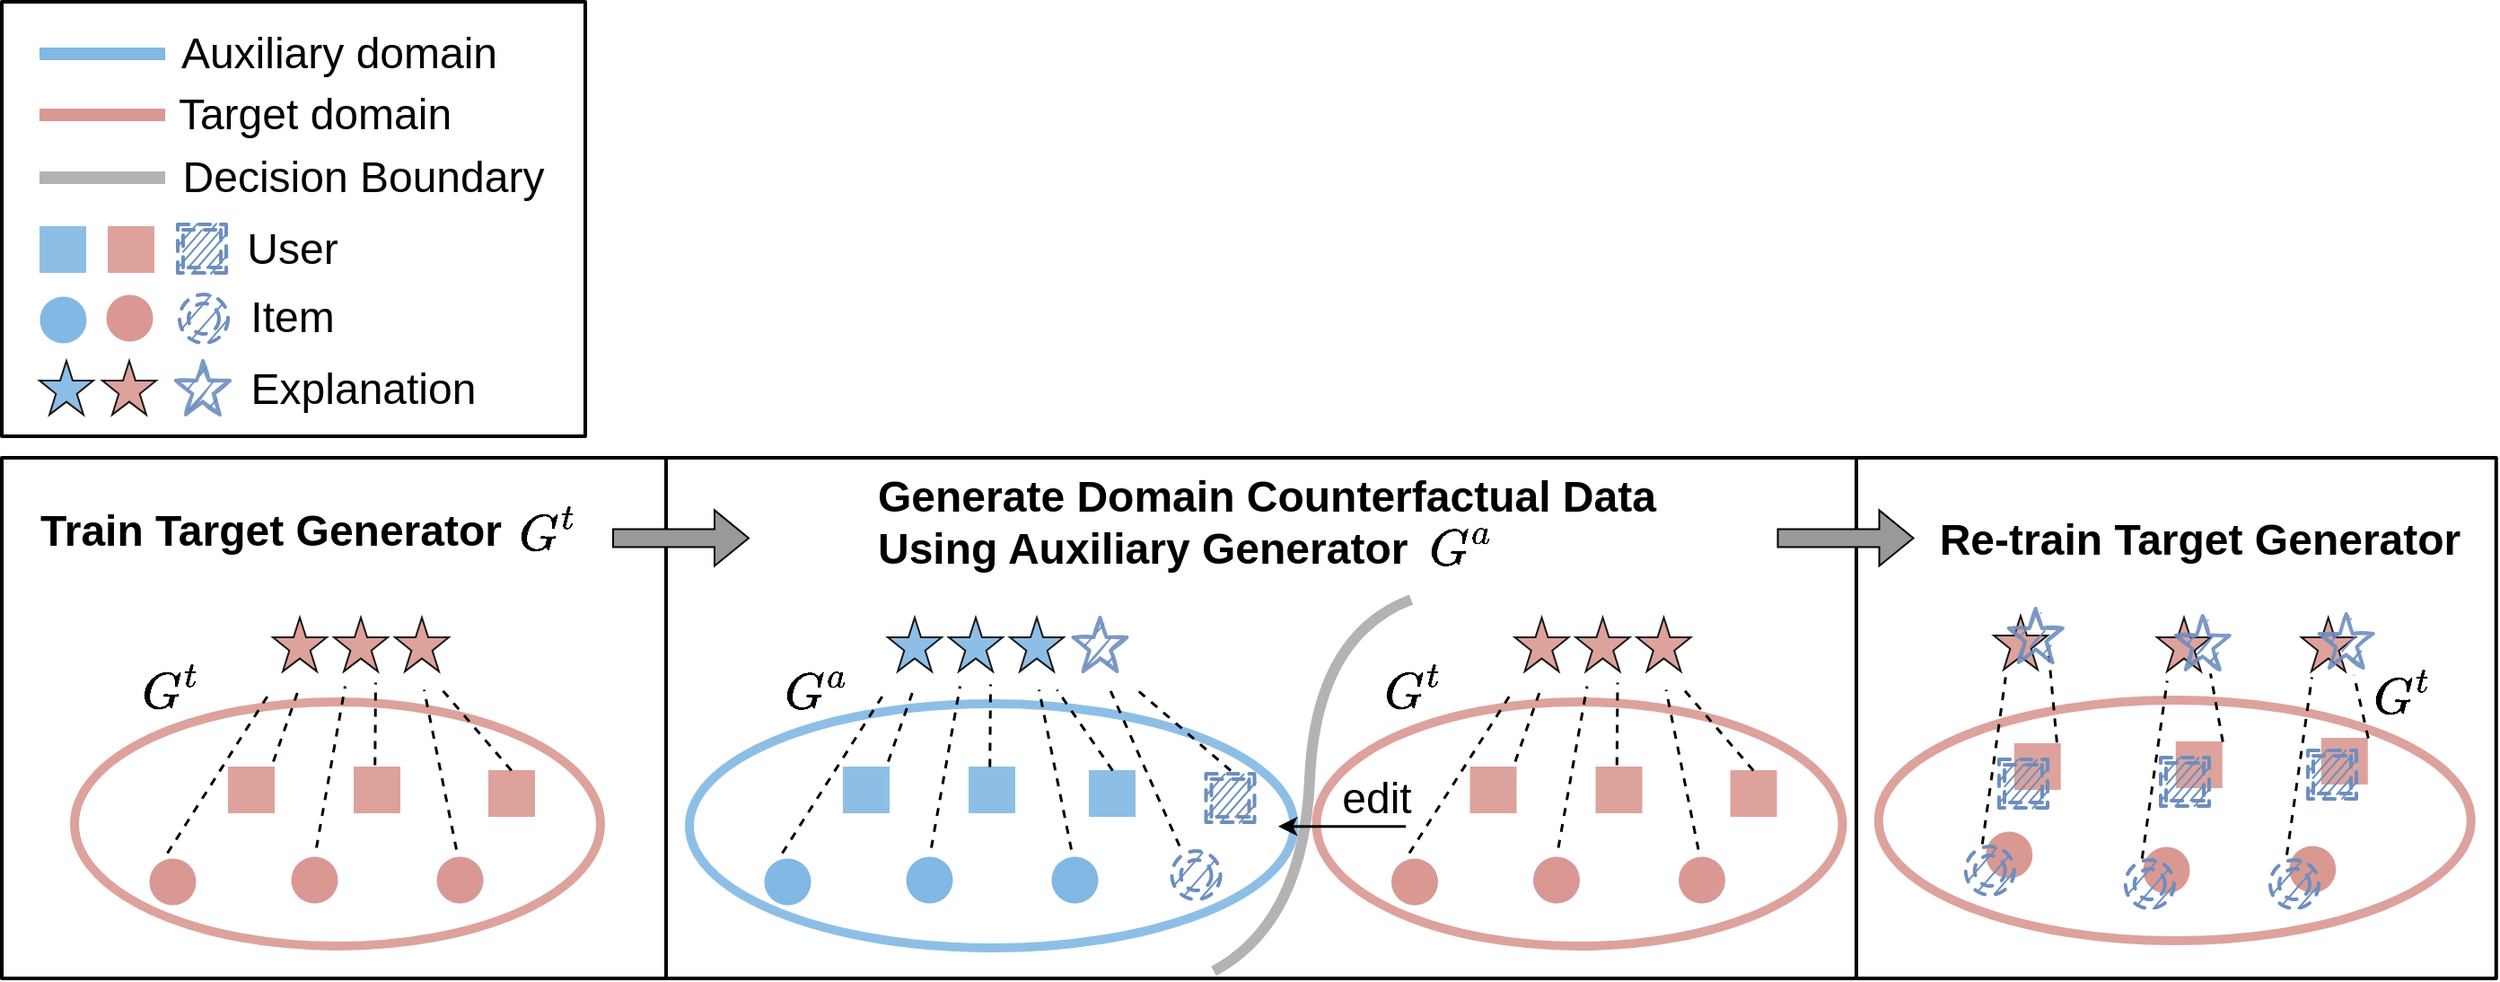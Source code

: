<mxfile version="18.0.1" type="device"><diagram id="zN3hecdDg-XxWhjCdwQD" name="Page-1"><mxGraphModel dx="62" dy="2172" grid="1" gridSize="10" guides="1" tooltips="1" connect="1" arrows="1" fold="1" page="1" pageScale="1" pageWidth="850" pageHeight="1100" math="1" shadow="0"><root><mxCell id="0"/><mxCell id="1" parent="0"/><mxCell id="OrOSbikLY7uNwc4PODnk-3" value="" style="rounded=0;whiteSpace=wrap;html=1;sketch=1;jiggle=0;fillStyle=auto;fontSize=24;strokeWidth=2;" parent="1" vertex="1"><mxGeometry x="3010" y="-560" width="359.38" height="290" as="geometry"/></mxCell><mxCell id="OrOSbikLY7uNwc4PODnk-2" value="" style="rounded=0;whiteSpace=wrap;html=1;sketch=1;jiggle=0;fillStyle=auto;fontSize=24;strokeWidth=2;" parent="1" vertex="1"><mxGeometry x="2350" y="-560" width="663" height="290" as="geometry"/></mxCell><mxCell id="OrOSbikLY7uNwc4PODnk-1" value="" style="rounded=0;whiteSpace=wrap;html=1;sketch=1;jiggle=0;fillStyle=auto;fontSize=24;strokeWidth=2;" parent="1" vertex="1"><mxGeometry x="1980" y="-560" width="370" height="290" as="geometry"/></mxCell><mxCell id="4pj5foAYiRk8Z5bDPTT8-438" value="" style="rounded=0;whiteSpace=wrap;html=1;sketch=1;jiggle=0;fillStyle=auto;fontSize=24;strokeWidth=2;" parent="1" vertex="1"><mxGeometry x="1980" y="-814" width="325" height="242" as="geometry"/></mxCell><mxCell id="4pj5foAYiRk8Z5bDPTT8-308" value="" style="ellipse;whiteSpace=wrap;html=1;strokeWidth=5;fillColor=none;gradientColor=none;opacity=90;strokeColor=#DA9892;connectable=0;" parent="1" vertex="1"><mxGeometry x="3025.38" y="-425" width="330" height="134" as="geometry"/></mxCell><mxCell id="4pj5foAYiRk8Z5bDPTT8-101" value="" style="endArrow=none;html=1;rounded=0;strokeColor=#81B8E4;strokeWidth=7;" parent="1" edge="1"><mxGeometry width="50" height="50" relative="1" as="geometry"><mxPoint x="2001" y="-785" as="sourcePoint"/><mxPoint x="2071" y="-785" as="targetPoint"/></mxGeometry></mxCell><mxCell id="4pj5foAYiRk8Z5bDPTT8-102" value="" style="endArrow=none;html=1;rounded=0;strokeColor=#DA9892;strokeWidth=7;" parent="1" edge="1"><mxGeometry width="50" height="50" relative="1" as="geometry"><mxPoint x="2001" y="-751" as="sourcePoint"/><mxPoint x="2071" y="-751" as="targetPoint"/></mxGeometry></mxCell><mxCell id="4pj5foAYiRk8Z5bDPTT8-103" value="&lt;font style=&quot;font-size: 24px;&quot;&gt;Auxiliary domain&lt;/font&gt;" style="whiteSpace=wrap;html=1;fillColor=none;strokeColor=none;" parent="1" vertex="1"><mxGeometry x="2073" y="-805" width="189.5" height="40" as="geometry"/></mxCell><mxCell id="4pj5foAYiRk8Z5bDPTT8-104" value="&lt;font style=&quot;font-size: 24px;&quot;&gt;Target domain&lt;/font&gt;" style="whiteSpace=wrap;html=1;fillColor=none;strokeColor=none;" parent="1" vertex="1"><mxGeometry x="2061" y="-771" width="187" height="40" as="geometry"/></mxCell><mxCell id="4pj5foAYiRk8Z5bDPTT8-185" value="&lt;font style=&quot;font-size: 24px;&quot;&gt;&lt;b&gt;Train Target Generator&lt;/b&gt;&lt;/font&gt;" style="whiteSpace=wrap;html=1;fontSize=24;strokeColor=none;strokeWidth=2;fillColor=none;gradientColor=#ffffff;opacity=90;" parent="1" vertex="1"><mxGeometry x="1993" y="-549" width="274" height="60" as="geometry"/></mxCell><mxCell id="4pj5foAYiRk8Z5bDPTT8-284" value="" style="ellipse;whiteSpace=wrap;html=1;aspect=fixed;fillColor=#DA9892;strokeColor=#DA9892;strokeWidth=0;gradientColor=none;shadow=0;" parent="1" vertex="1"><mxGeometry x="3084.88" y="-352" width="26" height="26" as="geometry"/></mxCell><mxCell id="4pj5foAYiRk8Z5bDPTT8-285" value="" style="ellipse;whiteSpace=wrap;html=1;aspect=fixed;fillColor=#DA9892;strokeColor=#DA9892;strokeWidth=0;gradientColor=none;shadow=0;" parent="1" vertex="1"><mxGeometry x="3172.5" y="-343.5" width="26" height="26" as="geometry"/></mxCell><mxCell id="4pj5foAYiRk8Z5bDPTT8-286" value="" style="ellipse;whiteSpace=wrap;html=1;aspect=fixed;fillColor=#DA9892;strokeColor=#DA9892;strokeWidth=0;gradientColor=none;shadow=0;" parent="1" vertex="1"><mxGeometry x="3253.88" y="-344" width="26" height="26" as="geometry"/></mxCell><mxCell id="4pj5foAYiRk8Z5bDPTT8-287" value="" style="verticalLabelPosition=bottom;verticalAlign=top;html=1;shape=mxgraph.basic.star;strokeColor=default;strokeWidth=1;fillColor=#DA9892;gradientColor=none;opacity=90;aspect=fixed;connectable=0;" parent="1" vertex="1"><mxGeometry x="3089.5" y="-472" width="30" height="30" as="geometry"/></mxCell><mxCell id="4pj5foAYiRk8Z5bDPTT8-288" value="" style="whiteSpace=wrap;html=1;aspect=fixed;strokeColor=none;strokeWidth=7;fillColor=#DA9892;gradientColor=none;opacity=90;" parent="1" vertex="1"><mxGeometry x="3100.88" y="-401" width="26" height="26" as="geometry"/></mxCell><mxCell id="4pj5foAYiRk8Z5bDPTT8-289" value="" style="whiteSpace=wrap;html=1;aspect=fixed;strokeColor=none;strokeWidth=7;fillColor=#DA9892;gradientColor=none;opacity=90;" parent="1" vertex="1"><mxGeometry x="3190.88" y="-402" width="26" height="26" as="geometry"/></mxCell><mxCell id="4pj5foAYiRk8Z5bDPTT8-290" value="" style="verticalLabelPosition=bottom;verticalAlign=top;html=1;shape=mxgraph.basic.star;strokeColor=default;strokeWidth=1;fillColor=#DA9892;gradientColor=none;opacity=90;aspect=fixed;connectable=0;" parent="1" vertex="1"><mxGeometry x="3180.5" y="-471" width="30" height="30" as="geometry"/></mxCell><mxCell id="4pj5foAYiRk8Z5bDPTT8-291" value="" style="whiteSpace=wrap;html=1;aspect=fixed;strokeColor=none;strokeWidth=7;fillColor=#DA9892;gradientColor=none;opacity=90;" parent="1" vertex="1"><mxGeometry x="3271.88" y="-404" width="26" height="26" as="geometry"/></mxCell><mxCell id="4pj5foAYiRk8Z5bDPTT8-292" value="" style="verticalLabelPosition=bottom;verticalAlign=top;html=1;shape=mxgraph.basic.star;strokeColor=default;strokeWidth=1;fillColor=#DA9892;gradientColor=none;opacity=90;aspect=fixed;connectable=0;" parent="1" vertex="1"><mxGeometry x="3260.88" y="-471" width="30" height="30" as="geometry"/></mxCell><mxCell id="4pj5foAYiRk8Z5bDPTT8-299" value="" style="shape=ext;double=1;whiteSpace=wrap;html=1;aspect=fixed;dashed=1;sketch=1;jiggle=0;fillStyle=auto;fontSize=18;strokeColor=#6c8ebf;strokeWidth=2;fillColor=#6C8EBF;" parent="1" vertex="1"><mxGeometry x="3182.5" y="-393" width="27" height="27" as="geometry"/></mxCell><mxCell id="4pj5foAYiRk8Z5bDPTT8-300" value="" style="ellipse;shape=doubleEllipse;whiteSpace=wrap;html=1;aspect=fixed;dashed=1;sketch=1;jiggle=0;fillStyle=auto;fontSize=18;strokeColor=#6C8EBF;strokeWidth=2;fillColor=#6C8EBF;gradientColor=none;" parent="1" vertex="1"><mxGeometry x="3162.88" y="-336" width="27" height="27" as="geometry"/></mxCell><mxCell id="4pj5foAYiRk8Z5bDPTT8-302" value="" style="shape=ext;double=1;whiteSpace=wrap;html=1;aspect=fixed;dashed=1;sketch=1;jiggle=0;fillStyle=auto;fontSize=18;strokeColor=#6c8ebf;strokeWidth=2;fillColor=#6C8EBF;" parent="1" vertex="1"><mxGeometry x="3092.5" y="-392" width="27" height="27" as="geometry"/></mxCell><mxCell id="4pj5foAYiRk8Z5bDPTT8-303" value="" style="ellipse;shape=doubleEllipse;whiteSpace=wrap;html=1;aspect=fixed;dashed=1;sketch=1;jiggle=0;fillStyle=auto;fontSize=18;strokeColor=#6C8EBF;strokeWidth=2;fillColor=#6C8EBF;gradientColor=none;" parent="1" vertex="1"><mxGeometry x="3073.88" y="-343.5" width="27" height="27" as="geometry"/></mxCell><mxCell id="4pj5foAYiRk8Z5bDPTT8-305" value="" style="shape=ext;double=1;whiteSpace=wrap;html=1;aspect=fixed;dashed=1;sketch=1;jiggle=0;fillStyle=auto;fontSize=18;strokeColor=#6c8ebf;strokeWidth=2;fillColor=#6C8EBF;" parent="1" vertex="1"><mxGeometry x="3264.5" y="-397" width="27" height="27" as="geometry"/></mxCell><mxCell id="4pj5foAYiRk8Z5bDPTT8-306" value="" style="ellipse;shape=doubleEllipse;whiteSpace=wrap;html=1;aspect=fixed;dashed=1;sketch=1;jiggle=0;fillStyle=auto;fontSize=18;strokeColor=#6C8EBF;strokeWidth=2;fillColor=#6C8EBF;gradientColor=none;" parent="1" vertex="1"><mxGeometry x="3243.5" y="-336" width="27" height="27" as="geometry"/></mxCell><mxCell id="4pj5foAYiRk8Z5bDPTT8-330" value="" style="ellipse;whiteSpace=wrap;html=1;strokeWidth=5;fillColor=none;gradientColor=none;opacity=90;strokeColor=#DA9892;connectable=0;" parent="1" vertex="1"><mxGeometry x="2020.5" y="-424" width="293" height="136" as="geometry"/></mxCell><mxCell id="4pj5foAYiRk8Z5bDPTT8-331" value="" style="whiteSpace=wrap;html=1;aspect=fixed;strokeColor=none;strokeWidth=7;fillColor=#DA9892;gradientColor=none;opacity=90;" parent="1" vertex="1"><mxGeometry x="2106" y="-388" width="26" height="26" as="geometry"/></mxCell><mxCell id="4pj5foAYiRk8Z5bDPTT8-332" value="" style="endArrow=none;html=1;rounded=0;strokeWidth=1.5;strokeColor=#000000;dashed=1;" parent="1" edge="1"><mxGeometry width="50" height="50" relative="1" as="geometry"><mxPoint x="2072" y="-340" as="sourcePoint"/><mxPoint x="2130" y="-431" as="targetPoint"/></mxGeometry></mxCell><mxCell id="4pj5foAYiRk8Z5bDPTT8-333" value="" style="ellipse;whiteSpace=wrap;html=1;aspect=fixed;fillColor=#DA9892;strokeColor=#81B8E4;strokeWidth=0;gradientColor=none;shadow=0;" parent="1" vertex="1"><mxGeometry x="2062" y="-337" width="26" height="26" as="geometry"/></mxCell><mxCell id="4pj5foAYiRk8Z5bDPTT8-334" value="" style="ellipse;whiteSpace=wrap;html=1;aspect=fixed;fillColor=#DA9892;strokeColor=#81B8E4;strokeWidth=0;gradientColor=none;shadow=0;" parent="1" vertex="1"><mxGeometry x="2141" y="-338" width="26" height="26" as="geometry"/></mxCell><mxCell id="4pj5foAYiRk8Z5bDPTT8-335" value="" style="ellipse;whiteSpace=wrap;html=1;aspect=fixed;fillColor=#DA9892;strokeColor=#81B8E4;strokeWidth=0;gradientColor=none;shadow=0;" parent="1" vertex="1"><mxGeometry x="2222" y="-338" width="26" height="26" as="geometry"/></mxCell><mxCell id="4pj5foAYiRk8Z5bDPTT8-336" value="" style="verticalLabelPosition=bottom;verticalAlign=top;html=1;shape=mxgraph.basic.star;strokeColor=default;strokeWidth=1;fillColor=#DA9892;gradientColor=none;opacity=90;aspect=fixed;connectable=0;" parent="1" vertex="1"><mxGeometry x="2131" y="-471" width="30" height="30" as="geometry"/></mxCell><mxCell id="4pj5foAYiRk8Z5bDPTT8-337" value="" style="whiteSpace=wrap;html=1;aspect=fixed;strokeColor=none;strokeWidth=7;fillColor=#DA9892;gradientColor=none;opacity=90;" parent="1" vertex="1"><mxGeometry x="2176" y="-388" width="26" height="26" as="geometry"/></mxCell><mxCell id="4pj5foAYiRk8Z5bDPTT8-338" value="" style="verticalLabelPosition=bottom;verticalAlign=top;html=1;shape=mxgraph.basic.star;strokeColor=default;strokeWidth=1;fillColor=#DA9892;gradientColor=none;opacity=90;aspect=fixed;connectable=0;" parent="1" vertex="1"><mxGeometry x="2165" y="-471" width="30" height="30" as="geometry"/></mxCell><mxCell id="4pj5foAYiRk8Z5bDPTT8-339" value="" style="endArrow=none;html=1;rounded=0;strokeWidth=1.5;strokeColor=#000000;dashed=1;" parent="1" edge="1"><mxGeometry width="50" height="50" relative="1" as="geometry"><mxPoint x="2131" y="-391" as="sourcePoint"/><mxPoint x="2145" y="-431" as="targetPoint"/></mxGeometry></mxCell><mxCell id="4pj5foAYiRk8Z5bDPTT8-340" value="" style="endArrow=none;html=1;rounded=0;strokeWidth=1.5;strokeColor=#000000;dashed=1;" parent="1" edge="1"><mxGeometry width="50" height="50" relative="1" as="geometry"><mxPoint x="2155" y="-343" as="sourcePoint"/><mxPoint x="2171" y="-433" as="targetPoint"/></mxGeometry></mxCell><mxCell id="4pj5foAYiRk8Z5bDPTT8-341" value="" style="endArrow=none;html=1;rounded=0;strokeWidth=1.5;strokeColor=#000000;dashed=1;" parent="1" edge="1"><mxGeometry width="50" height="50" relative="1" as="geometry"><mxPoint x="2187.62" y="-389" as="sourcePoint"/><mxPoint x="2188" y="-435" as="targetPoint"/></mxGeometry></mxCell><mxCell id="4pj5foAYiRk8Z5bDPTT8-342" value="" style="whiteSpace=wrap;html=1;aspect=fixed;strokeColor=none;strokeWidth=7;fillColor=#DA9892;gradientColor=none;opacity=90;" parent="1" vertex="1"><mxGeometry x="2251" y="-386" width="26" height="26" as="geometry"/></mxCell><mxCell id="4pj5foAYiRk8Z5bDPTT8-343" value="" style="endArrow=none;html=1;rounded=0;strokeWidth=1.5;strokeColor=#000000;dashed=1;" parent="1" edge="1"><mxGeometry width="50" height="50" relative="1" as="geometry"><mxPoint x="2263.64" y="-386" as="sourcePoint"/><mxPoint x="2225" y="-431" as="targetPoint"/></mxGeometry></mxCell><mxCell id="4pj5foAYiRk8Z5bDPTT8-344" value="" style="endArrow=none;html=1;rounded=0;strokeWidth=1.5;strokeColor=#000000;dashed=1;" parent="1" edge="1"><mxGeometry width="50" height="50" relative="1" as="geometry"><mxPoint x="2233" y="-342" as="sourcePoint"/><mxPoint x="2215" y="-431" as="targetPoint"/></mxGeometry></mxCell><mxCell id="4pj5foAYiRk8Z5bDPTT8-345" value="" style="verticalLabelPosition=bottom;verticalAlign=top;html=1;shape=mxgraph.basic.star;strokeColor=default;strokeWidth=1;fillColor=#DA9892;gradientColor=none;opacity=90;aspect=fixed;connectable=0;" parent="1" vertex="1"><mxGeometry x="2199" y="-471" width="30" height="30" as="geometry"/></mxCell><mxCell id="4pj5foAYiRk8Z5bDPTT8-346" value="&lt;font style=&quot;font-size: 24px;&quot;&gt;$$G^t$$&lt;/font&gt;" style="whiteSpace=wrap;html=1;strokeColor=none;strokeWidth=1;fillColor=none;gradientColor=none;opacity=90;" parent="1" vertex="1"><mxGeometry x="2047" y="-454" width="55" height="47" as="geometry"/></mxCell><mxCell id="4pj5foAYiRk8Z5bDPTT8-348" value="" style="endArrow=none;html=1;rounded=0;strokeWidth=1.5;strokeColor=#000000;dashed=1;" parent="1" edge="1"><mxGeometry width="50" height="50" relative="1" as="geometry"><mxPoint x="3082.88" y="-345" as="sourcePoint"/><mxPoint x="3095.88" y="-438" as="targetPoint"/></mxGeometry></mxCell><mxCell id="4pj5foAYiRk8Z5bDPTT8-349" value="" style="endArrow=none;html=1;rounded=0;strokeWidth=1.5;strokeColor=#000000;dashed=1;exitX=0.907;exitY=-0.024;exitDx=0;exitDy=0;exitPerimeter=0;" parent="1" source="4pj5foAYiRk8Z5bDPTT8-288" edge="1"><mxGeometry width="50" height="50" relative="1" as="geometry"><mxPoint x="3106.63" y="-401" as="sourcePoint"/><mxPoint x="3120" y="-450" as="targetPoint"/></mxGeometry></mxCell><mxCell id="4pj5foAYiRk8Z5bDPTT8-350" value="" style="endArrow=none;html=1;rounded=0;strokeWidth=1.5;strokeColor=#000000;dashed=1;" parent="1" edge="1"><mxGeometry width="50" height="50" relative="1" as="geometry"><mxPoint x="3171.88" y="-337" as="sourcePoint"/><mxPoint x="3185.88" y="-436" as="targetPoint"/></mxGeometry></mxCell><mxCell id="4pj5foAYiRk8Z5bDPTT8-351" value="" style="endArrow=none;html=1;rounded=0;strokeWidth=1.5;strokeColor=#000000;dashed=1;exitX=1;exitY=0;exitDx=0;exitDy=0;" parent="1" source="4pj5foAYiRk8Z5bDPTT8-289" edge="1"><mxGeometry width="50" height="50" relative="1" as="geometry"><mxPoint x="3212.88" y="-402" as="sourcePoint"/><mxPoint x="3210" y="-440" as="targetPoint"/></mxGeometry></mxCell><mxCell id="4pj5foAYiRk8Z5bDPTT8-352" value="" style="endArrow=none;html=1;rounded=0;strokeWidth=1.5;strokeColor=#000000;dashed=1;" parent="1" edge="1"><mxGeometry width="50" height="50" relative="1" as="geometry"><mxPoint x="3252.5" y="-339" as="sourcePoint"/><mxPoint x="3266.5" y="-438" as="targetPoint"/></mxGeometry></mxCell><mxCell id="4pj5foAYiRk8Z5bDPTT8-353" value="" style="endArrow=none;html=1;rounded=0;strokeWidth=1.5;strokeColor=#000000;dashed=1;exitX=1;exitY=0;exitDx=0;exitDy=0;entryX=0;entryY=0.25;entryDx=0;entryDy=0;" parent="1" source="4pj5foAYiRk8Z5bDPTT8-291" target="4pj5foAYiRk8Z5bDPTT8-354" edge="1"><mxGeometry width="50" height="50" relative="1" as="geometry"><mxPoint x="3277.59" y="-405" as="sourcePoint"/><mxPoint x="3277.84" y="-441" as="targetPoint"/></mxGeometry></mxCell><mxCell id="4pj5foAYiRk8Z5bDPTT8-354" value="&lt;font style=&quot;font-size: 24px;&quot;&gt;$$G^t$$&lt;/font&gt;" style="whiteSpace=wrap;html=1;strokeColor=none;strokeWidth=1;fillColor=none;gradientColor=none;opacity=90;" parent="1" vertex="1"><mxGeometry x="3289.88" y="-451" width="55" height="47" as="geometry"/></mxCell><mxCell id="4pj5foAYiRk8Z5bDPTT8-356" value="&lt;b&gt;Re-train Target Generator&lt;/b&gt;" style="whiteSpace=wrap;html=1;fontSize=24;strokeColor=none;strokeWidth=2;fillColor=none;gradientColor=#ffffff;opacity=90;" parent="1" vertex="1"><mxGeometry x="3047.63" y="-539" width="312.5" height="50" as="geometry"/></mxCell><mxCell id="4pj5foAYiRk8Z5bDPTT8-374" value="" style="ellipse;whiteSpace=wrap;html=1;strokeWidth=5;fillColor=none;gradientColor=none;opacity=90;strokeColor=#DA9892;connectable=0;" parent="1" vertex="1"><mxGeometry x="2712.25" y="-424" width="293" height="136" as="geometry"/></mxCell><mxCell id="4pj5foAYiRk8Z5bDPTT8-375" value="" style="whiteSpace=wrap;html=1;aspect=fixed;strokeColor=none;strokeWidth=7;fillColor=#DA9892;gradientColor=none;opacity=90;" parent="1" vertex="1"><mxGeometry x="2797.75" y="-388" width="26" height="26" as="geometry"/></mxCell><mxCell id="4pj5foAYiRk8Z5bDPTT8-376" value="" style="endArrow=none;html=1;rounded=0;strokeWidth=1.5;strokeColor=#000000;dashed=1;" parent="1" edge="1"><mxGeometry width="50" height="50" relative="1" as="geometry"><mxPoint x="2763.75" y="-340" as="sourcePoint"/><mxPoint x="2821.75" y="-431.0" as="targetPoint"/></mxGeometry></mxCell><mxCell id="4pj5foAYiRk8Z5bDPTT8-377" value="" style="ellipse;whiteSpace=wrap;html=1;aspect=fixed;fillColor=#DA9892;strokeColor=#81B8E4;strokeWidth=0;gradientColor=none;shadow=0;" parent="1" vertex="1"><mxGeometry x="2753.75" y="-337" width="26" height="26" as="geometry"/></mxCell><mxCell id="4pj5foAYiRk8Z5bDPTT8-378" value="" style="ellipse;whiteSpace=wrap;html=1;aspect=fixed;fillColor=#DA9892;strokeColor=#81B8E4;strokeWidth=0;gradientColor=none;shadow=0;" parent="1" vertex="1"><mxGeometry x="2832.75" y="-338" width="26" height="26" as="geometry"/></mxCell><mxCell id="4pj5foAYiRk8Z5bDPTT8-379" value="" style="ellipse;whiteSpace=wrap;html=1;aspect=fixed;fillColor=#DA9892;strokeColor=#81B8E4;strokeWidth=0;gradientColor=none;shadow=0;" parent="1" vertex="1"><mxGeometry x="2913.75" y="-338" width="26" height="26" as="geometry"/></mxCell><mxCell id="4pj5foAYiRk8Z5bDPTT8-380" value="" style="verticalLabelPosition=bottom;verticalAlign=top;html=1;shape=mxgraph.basic.star;strokeColor=default;strokeWidth=1;fillColor=#DA9892;gradientColor=none;opacity=90;aspect=fixed;connectable=0;" parent="1" vertex="1"><mxGeometry x="2822.75" y="-471" width="30" height="30" as="geometry"/></mxCell><mxCell id="4pj5foAYiRk8Z5bDPTT8-381" value="" style="whiteSpace=wrap;html=1;aspect=fixed;strokeColor=none;strokeWidth=7;fillColor=#DA9892;gradientColor=none;opacity=90;" parent="1" vertex="1"><mxGeometry x="2867.75" y="-388" width="26" height="26" as="geometry"/></mxCell><mxCell id="4pj5foAYiRk8Z5bDPTT8-382" value="" style="verticalLabelPosition=bottom;verticalAlign=top;html=1;shape=mxgraph.basic.star;strokeColor=default;strokeWidth=1;fillColor=#DA9892;gradientColor=none;opacity=90;aspect=fixed;connectable=0;" parent="1" vertex="1"><mxGeometry x="2856.75" y="-471" width="30" height="30" as="geometry"/></mxCell><mxCell id="4pj5foAYiRk8Z5bDPTT8-383" value="" style="endArrow=none;html=1;rounded=0;strokeWidth=1.5;strokeColor=#000000;dashed=1;" parent="1" edge="1"><mxGeometry width="50" height="50" relative="1" as="geometry"><mxPoint x="2822.75" y="-391.0" as="sourcePoint"/><mxPoint x="2836.75" y="-431.0" as="targetPoint"/></mxGeometry></mxCell><mxCell id="4pj5foAYiRk8Z5bDPTT8-384" value="" style="endArrow=none;html=1;rounded=0;strokeWidth=1.5;strokeColor=#000000;dashed=1;" parent="1" edge="1"><mxGeometry width="50" height="50" relative="1" as="geometry"><mxPoint x="2846.75" y="-343.0" as="sourcePoint"/><mxPoint x="2862.75" y="-433.0" as="targetPoint"/></mxGeometry></mxCell><mxCell id="4pj5foAYiRk8Z5bDPTT8-385" value="" style="endArrow=none;html=1;rounded=0;strokeWidth=1.5;strokeColor=#000000;dashed=1;" parent="1" edge="1"><mxGeometry width="50" height="50" relative="1" as="geometry"><mxPoint x="2879.37" y="-389" as="sourcePoint"/><mxPoint x="2879.75" y="-435" as="targetPoint"/></mxGeometry></mxCell><mxCell id="4pj5foAYiRk8Z5bDPTT8-386" value="" style="whiteSpace=wrap;html=1;aspect=fixed;strokeColor=none;strokeWidth=7;fillColor=#DA9892;gradientColor=none;opacity=90;" parent="1" vertex="1"><mxGeometry x="2942.75" y="-386" width="26" height="26" as="geometry"/></mxCell><mxCell id="4pj5foAYiRk8Z5bDPTT8-387" value="" style="endArrow=none;html=1;rounded=0;strokeWidth=1.5;strokeColor=#000000;dashed=1;" parent="1" edge="1"><mxGeometry width="50" height="50" relative="1" as="geometry"><mxPoint x="2955.39" y="-386.0" as="sourcePoint"/><mxPoint x="2916.75" y="-431.0" as="targetPoint"/></mxGeometry></mxCell><mxCell id="4pj5foAYiRk8Z5bDPTT8-388" value="" style="endArrow=none;html=1;rounded=0;strokeWidth=1.5;strokeColor=#000000;dashed=1;" parent="1" edge="1"><mxGeometry width="50" height="50" relative="1" as="geometry"><mxPoint x="2924.75" y="-342" as="sourcePoint"/><mxPoint x="2906.75" y="-431.0" as="targetPoint"/></mxGeometry></mxCell><mxCell id="4pj5foAYiRk8Z5bDPTT8-389" value="" style="verticalLabelPosition=bottom;verticalAlign=top;html=1;shape=mxgraph.basic.star;strokeColor=default;strokeWidth=1;fillColor=#DA9892;gradientColor=none;opacity=90;aspect=fixed;connectable=0;" parent="1" vertex="1"><mxGeometry x="2890.75" y="-471" width="30" height="30" as="geometry"/></mxCell><mxCell id="4pj5foAYiRk8Z5bDPTT8-390" value="&lt;font style=&quot;font-size: 24px;&quot;&gt;$$G^t$$&lt;/font&gt;" style="whiteSpace=wrap;html=1;strokeColor=none;strokeWidth=1;fillColor=none;gradientColor=none;opacity=90;" parent="1" vertex="1"><mxGeometry x="2738.75" y="-454" width="55" height="47" as="geometry"/></mxCell><mxCell id="4pj5foAYiRk8Z5bDPTT8-391" value="&lt;b&gt;Generate Domain Counterfactual Data Using Auxiliary Generator&amp;nbsp;&lt;/b&gt;" style="whiteSpace=wrap;html=1;fontSize=24;strokeColor=none;strokeWidth=2;fillColor=none;gradientColor=#ffffff;opacity=90;align=left;" parent="1" vertex="1"><mxGeometry x="2465.5" y="-549" width="469.75" height="50" as="geometry"/></mxCell><mxCell id="4pj5foAYiRk8Z5bDPTT8-392" value="" style="curved=1;endArrow=none;html=1;rounded=0;fontSize=20;strokeColor=#B3B3B3;strokeWidth=6;fillColor=#CCCCCC;endFill=0;" parent="1" edge="1"><mxGeometry width="50" height="50" relative="1" as="geometry"><mxPoint x="2655" y="-274" as="sourcePoint"/><mxPoint x="2765" y="-481" as="targetPoint"/><Array as="points"><mxPoint x="2705" y="-301"/><mxPoint x="2712" y="-461"/></Array></mxGeometry></mxCell><mxCell id="4pj5foAYiRk8Z5bDPTT8-394" value="&lt;font style=&quot;font-size: 24px;&quot;&gt;edit&lt;/font&gt;" style="whiteSpace=wrap;html=1;dashed=1;fontSize=20;strokeColor=none;strokeWidth=2.5;fillColor=none;gradientColor=none;" parent="1" vertex="1"><mxGeometry x="2729" y="-382" width="33.5" height="24" as="geometry"/></mxCell><mxCell id="4pj5foAYiRk8Z5bDPTT8-398" value="" style="ellipse;whiteSpace=wrap;html=1;strokeWidth=5;fillColor=none;gradientColor=none;opacity=90;strokeColor=#81B8E4;connectable=0;" parent="1" vertex="1"><mxGeometry x="2363" y="-423" width="336.75" height="136" as="geometry"/></mxCell><mxCell id="4pj5foAYiRk8Z5bDPTT8-399" value="" style="whiteSpace=wrap;html=1;aspect=fixed;strokeColor=none;strokeWidth=7;fillColor=#81B8E4;gradientColor=none;opacity=90;" parent="1" vertex="1"><mxGeometry x="2448.5" y="-388" width="26" height="26" as="geometry"/></mxCell><mxCell id="4pj5foAYiRk8Z5bDPTT8-400" value="" style="endArrow=none;html=1;rounded=0;strokeWidth=1.5;strokeColor=#000000;dashed=1;" parent="1" edge="1"><mxGeometry width="50" height="50" relative="1" as="geometry"><mxPoint x="2414.5" y="-340" as="sourcePoint"/><mxPoint x="2472.5" y="-431" as="targetPoint"/></mxGeometry></mxCell><mxCell id="4pj5foAYiRk8Z5bDPTT8-401" value="" style="ellipse;whiteSpace=wrap;html=1;aspect=fixed;fillColor=#81B8E4;strokeColor=#81B8E4;strokeWidth=0;gradientColor=none;shadow=0;" parent="1" vertex="1"><mxGeometry x="2404.5" y="-337" width="26" height="26" as="geometry"/></mxCell><mxCell id="4pj5foAYiRk8Z5bDPTT8-402" value="" style="ellipse;whiteSpace=wrap;html=1;aspect=fixed;fillColor=#81B8E4;strokeColor=#81B8E4;strokeWidth=0;gradientColor=none;shadow=0;" parent="1" vertex="1"><mxGeometry x="2483.5" y="-338" width="26" height="26" as="geometry"/></mxCell><mxCell id="4pj5foAYiRk8Z5bDPTT8-403" value="" style="ellipse;whiteSpace=wrap;html=1;aspect=fixed;fillColor=#81B8E4;strokeColor=#81B8E4;strokeWidth=0;gradientColor=none;shadow=0;" parent="1" vertex="1"><mxGeometry x="2564.5" y="-338" width="26" height="26" as="geometry"/></mxCell><mxCell id="4pj5foAYiRk8Z5bDPTT8-404" value="" style="verticalLabelPosition=bottom;verticalAlign=top;html=1;shape=mxgraph.basic.star;strokeColor=default;strokeWidth=1;fillColor=#81B8E4;gradientColor=none;opacity=90;aspect=fixed;connectable=0;" parent="1" vertex="1"><mxGeometry x="2473.5" y="-471" width="30" height="30" as="geometry"/></mxCell><mxCell id="4pj5foAYiRk8Z5bDPTT8-405" value="" style="whiteSpace=wrap;html=1;aspect=fixed;strokeColor=none;strokeWidth=7;fillColor=#81B8E4;gradientColor=none;opacity=90;" parent="1" vertex="1"><mxGeometry x="2518.5" y="-388" width="26" height="26" as="geometry"/></mxCell><mxCell id="4pj5foAYiRk8Z5bDPTT8-406" value="" style="verticalLabelPosition=bottom;verticalAlign=top;html=1;shape=mxgraph.basic.star;strokeColor=default;strokeWidth=1;fillColor=#81B8E4;gradientColor=none;opacity=90;aspect=fixed;connectable=0;" parent="1" vertex="1"><mxGeometry x="2507.5" y="-471" width="30" height="30" as="geometry"/></mxCell><mxCell id="4pj5foAYiRk8Z5bDPTT8-407" value="" style="endArrow=none;html=1;rounded=0;strokeWidth=1.5;strokeColor=#000000;dashed=1;" parent="1" edge="1"><mxGeometry width="50" height="50" relative="1" as="geometry"><mxPoint x="2473.5" y="-391" as="sourcePoint"/><mxPoint x="2487.5" y="-431" as="targetPoint"/></mxGeometry></mxCell><mxCell id="4pj5foAYiRk8Z5bDPTT8-408" value="" style="endArrow=none;html=1;rounded=0;strokeWidth=1.5;strokeColor=#000000;dashed=1;" parent="1" edge="1"><mxGeometry width="50" height="50" relative="1" as="geometry"><mxPoint x="2497.5" y="-343" as="sourcePoint"/><mxPoint x="2513.5" y="-433" as="targetPoint"/></mxGeometry></mxCell><mxCell id="4pj5foAYiRk8Z5bDPTT8-409" value="" style="endArrow=none;html=1;rounded=0;strokeWidth=1.5;strokeColor=#000000;dashed=1;" parent="1" edge="1"><mxGeometry width="50" height="50" relative="1" as="geometry"><mxPoint x="2530.12" y="-388" as="sourcePoint"/><mxPoint x="2530.5" y="-434" as="targetPoint"/></mxGeometry></mxCell><mxCell id="4pj5foAYiRk8Z5bDPTT8-410" value="" style="whiteSpace=wrap;html=1;aspect=fixed;strokeColor=none;strokeWidth=7;fillColor=#81B8E4;gradientColor=none;opacity=90;" parent="1" vertex="1"><mxGeometry x="2585.5" y="-386" width="26" height="26" as="geometry"/></mxCell><mxCell id="4pj5foAYiRk8Z5bDPTT8-411" value="" style="endArrow=none;html=1;rounded=0;strokeWidth=1.5;strokeColor=#000000;dashed=1;exitX=0.5;exitY=0;exitDx=0;exitDy=0;" parent="1" source="4pj5foAYiRk8Z5bDPTT8-410" edge="1"><mxGeometry width="50" height="50" relative="1" as="geometry"><mxPoint x="2606.14" y="-386" as="sourcePoint"/><mxPoint x="2567.5" y="-431" as="targetPoint"/></mxGeometry></mxCell><mxCell id="4pj5foAYiRk8Z5bDPTT8-412" value="" style="endArrow=none;html=1;rounded=0;strokeWidth=1.5;strokeColor=#000000;dashed=1;" parent="1" edge="1"><mxGeometry width="50" height="50" relative="1" as="geometry"><mxPoint x="2575.5" y="-342" as="sourcePoint"/><mxPoint x="2557.5" y="-431" as="targetPoint"/></mxGeometry></mxCell><mxCell id="4pj5foAYiRk8Z5bDPTT8-413" value="" style="verticalLabelPosition=bottom;verticalAlign=top;html=1;shape=mxgraph.basic.star;strokeColor=default;strokeWidth=1;fillColor=#81B8E4;gradientColor=none;opacity=90;aspect=fixed;connectable=0;" parent="1" vertex="1"><mxGeometry x="2541.5" y="-471" width="30" height="30" as="geometry"/></mxCell><mxCell id="4pj5foAYiRk8Z5bDPTT8-414" value="&lt;font style=&quot;font-size: 24px;&quot;&gt;$$G^a$$&lt;/font&gt;" style="whiteSpace=wrap;html=1;strokeColor=none;strokeWidth=1;fillColor=none;gradientColor=none;opacity=90;" parent="1" vertex="1"><mxGeometry x="2405.5" y="-452" width="55" height="47" as="geometry"/></mxCell><mxCell id="4pj5foAYiRk8Z5bDPTT8-415" value="" style="shape=ext;double=1;whiteSpace=wrap;html=1;aspect=fixed;dashed=1;sketch=1;jiggle=0;fillStyle=auto;fontSize=18;strokeColor=#6c8ebf;strokeWidth=2;fillColor=#6C8EBF;" parent="1" vertex="1"><mxGeometry x="2650.75" y="-384" width="27" height="27" as="geometry"/></mxCell><mxCell id="4pj5foAYiRk8Z5bDPTT8-416" value="" style="ellipse;shape=doubleEllipse;whiteSpace=wrap;html=1;aspect=fixed;dashed=1;sketch=1;jiggle=0;fillStyle=auto;fontSize=18;strokeColor=#6C8EBF;strokeWidth=2;fillColor=#6C8EBF;gradientColor=none;" parent="1" vertex="1"><mxGeometry x="2631.75" y="-341" width="27" height="27" as="geometry"/></mxCell><mxCell id="4pj5foAYiRk8Z5bDPTT8-417" value="" style="verticalLabelPosition=bottom;verticalAlign=top;html=1;shape=mxgraph.basic.star;strokeColor=#6C8EBF;strokeWidth=2;fillColor=#6C8EBF;gradientColor=none;opacity=90;aspect=fixed;connectable=0;sketch=1;fillStyle=hachure;" parent="1" vertex="1"><mxGeometry x="2576.75" y="-471" width="30" height="30" as="geometry"/></mxCell><mxCell id="4pj5foAYiRk8Z5bDPTT8-418" value="" style="endArrow=none;html=1;rounded=0;strokeWidth=1.5;strokeColor=#000000;dashed=1;" parent="1" edge="1"><mxGeometry width="50" height="50" relative="1" as="geometry"><mxPoint x="2635.75" y="-344" as="sourcePoint"/><mxPoint x="2595.75" y="-434" as="targetPoint"/></mxGeometry></mxCell><mxCell id="4pj5foAYiRk8Z5bDPTT8-419" value="" style="endArrow=none;html=1;rounded=0;strokeWidth=1.5;strokeColor=#000000;dashed=1;exitX=0.5;exitY=0;exitDx=0;exitDy=0;" parent="1" edge="1"><mxGeometry width="50" height="50" relative="1" as="geometry"><mxPoint x="2664.25" y="-386" as="sourcePoint"/><mxPoint x="2609.75" y="-433" as="targetPoint"/></mxGeometry></mxCell><mxCell id="4pj5foAYiRk8Z5bDPTT8-393" value="" style="endArrow=classic;html=1;rounded=0;fontSize=20;strokeColor=default;strokeWidth=1.5;fillColor=#CCCCCC;" parent="1" edge="1"><mxGeometry width="50" height="50" relative="1" as="geometry"><mxPoint x="2761.75" y="-354.91" as="sourcePoint"/><mxPoint x="2690.75" y="-354.91" as="targetPoint"/></mxGeometry></mxCell><mxCell id="4pj5foAYiRk8Z5bDPTT8-420" value="" style="whiteSpace=wrap;html=1;aspect=fixed;strokeColor=none;strokeWidth=7;fillColor=#81B8E4;gradientColor=none;opacity=90;" parent="1" vertex="1"><mxGeometry x="2001" y="-689" width="26" height="26" as="geometry"/></mxCell><mxCell id="4pj5foAYiRk8Z5bDPTT8-421" value="" style="whiteSpace=wrap;html=1;aspect=fixed;strokeColor=none;strokeWidth=7;fillColor=#DA9892;gradientColor=none;opacity=90;" parent="1" vertex="1"><mxGeometry x="2039" y="-689" width="26" height="26" as="geometry"/></mxCell><mxCell id="4pj5foAYiRk8Z5bDPTT8-422" value="User" style="whiteSpace=wrap;html=1;sketch=1;jiggle=0;fillStyle=auto;fontSize=24;strokeColor=none;strokeWidth=5;fillColor=none;gradientColor=none;" parent="1" vertex="1"><mxGeometry x="2117" y="-696" width="50" height="40" as="geometry"/></mxCell><mxCell id="4pj5foAYiRk8Z5bDPTT8-423" value="" style="ellipse;whiteSpace=wrap;html=1;aspect=fixed;fillColor=#81B8E4;strokeColor=#81B8E4;strokeWidth=0;gradientColor=none;shadow=0;" parent="1" vertex="1"><mxGeometry x="2001" y="-650" width="26" height="26" as="geometry"/></mxCell><mxCell id="4pj5foAYiRk8Z5bDPTT8-424" value="" style="ellipse;whiteSpace=wrap;html=1;aspect=fixed;fillColor=#DA9892;strokeColor=#81B8E4;strokeWidth=0;gradientColor=none;shadow=0;" parent="1" vertex="1"><mxGeometry x="2038" y="-651" width="26" height="26" as="geometry"/></mxCell><mxCell id="4pj5foAYiRk8Z5bDPTT8-425" value="" style="shape=ext;double=1;whiteSpace=wrap;html=1;aspect=fixed;dashed=1;sketch=1;jiggle=0;fillStyle=auto;fontSize=18;strokeColor=#6c8ebf;strokeWidth=2;fillColor=#6C8EBF;" parent="1" vertex="1"><mxGeometry x="2078" y="-690" width="27" height="27" as="geometry"/></mxCell><mxCell id="4pj5foAYiRk8Z5bDPTT8-426" value="" style="ellipse;shape=doubleEllipse;whiteSpace=wrap;html=1;aspect=fixed;dashed=1;sketch=1;jiggle=0;fillStyle=auto;fontSize=18;strokeColor=#6C8EBF;strokeWidth=2;fillColor=#6C8EBF;gradientColor=none;" parent="1" vertex="1"><mxGeometry x="2079" y="-651" width="27" height="27" as="geometry"/></mxCell><mxCell id="4pj5foAYiRk8Z5bDPTT8-427" value="Item" style="whiteSpace=wrap;html=1;sketch=1;jiggle=0;fillStyle=auto;fontSize=24;strokeColor=none;strokeWidth=5;fillColor=none;gradientColor=none;" parent="1" vertex="1"><mxGeometry x="2117" y="-658" width="50" height="40" as="geometry"/></mxCell><mxCell id="4pj5foAYiRk8Z5bDPTT8-428" value="" style="verticalLabelPosition=bottom;verticalAlign=top;html=1;shape=mxgraph.basic.star;strokeColor=default;strokeWidth=1;fillColor=#81B8E4;gradientColor=none;opacity=90;aspect=fixed;connectable=0;" parent="1" vertex="1"><mxGeometry x="2001" y="-614" width="30" height="30" as="geometry"/></mxCell><mxCell id="4pj5foAYiRk8Z5bDPTT8-429" value="" style="verticalLabelPosition=bottom;verticalAlign=top;html=1;shape=mxgraph.basic.star;strokeColor=default;strokeWidth=1;fillColor=#DA9892;gradientColor=none;opacity=90;aspect=fixed;connectable=0;" parent="1" vertex="1"><mxGeometry x="2036" y="-614" width="30" height="30" as="geometry"/></mxCell><mxCell id="4pj5foAYiRk8Z5bDPTT8-430" value="" style="verticalLabelPosition=bottom;verticalAlign=top;html=1;shape=mxgraph.basic.star;strokeColor=#6C8EBF;strokeWidth=2;fillColor=#6C8EBF;gradientColor=none;opacity=90;aspect=fixed;connectable=0;sketch=1;fillStyle=hachure;" parent="1" vertex="1"><mxGeometry x="2077" y="-614" width="30" height="30" as="geometry"/></mxCell><mxCell id="4pj5foAYiRk8Z5bDPTT8-431" value="Explanation" style="whiteSpace=wrap;html=1;sketch=1;jiggle=0;fillStyle=auto;fontSize=24;strokeColor=none;strokeWidth=5;fillColor=none;gradientColor=none;" parent="1" vertex="1"><mxGeometry x="2118" y="-618" width="127" height="40" as="geometry"/></mxCell><mxCell id="4pj5foAYiRk8Z5bDPTT8-436" value="" style="endArrow=none;html=1;rounded=0;strokeColor=#B3B3B3;strokeWidth=7;" parent="1" edge="1"><mxGeometry width="50" height="50" relative="1" as="geometry"><mxPoint x="2001" y="-716" as="sourcePoint"/><mxPoint x="2071" y="-716" as="targetPoint"/></mxGeometry></mxCell><mxCell id="4pj5foAYiRk8Z5bDPTT8-437" value="&lt;font style=&quot;font-size: 24px;&quot;&gt;Decision Boundary&lt;/font&gt;" style="whiteSpace=wrap;html=1;fillColor=none;strokeColor=none;" parent="1" vertex="1"><mxGeometry x="2065" y="-736" width="233" height="40" as="geometry"/></mxCell><mxCell id="OrOSbikLY7uNwc4PODnk-4" value="" style="shape=flexArrow;endArrow=classic;html=1;rounded=0;fillColor=#999999;" parent="1" edge="1"><mxGeometry width="50" height="50" relative="1" as="geometry"><mxPoint x="2320" y="-515.26" as="sourcePoint"/><mxPoint x="2396.5" y="-515.26" as="targetPoint"/></mxGeometry></mxCell><mxCell id="OrOSbikLY7uNwc4PODnk-5" value="" style="shape=flexArrow;endArrow=classic;html=1;rounded=0;fillColor=#999999;" parent="1" edge="1"><mxGeometry width="50" height="50" relative="1" as="geometry"><mxPoint x="2968.75" y="-515.26" as="sourcePoint"/><mxPoint x="3045.25" y="-515.26" as="targetPoint"/></mxGeometry></mxCell><mxCell id="_cxbbsdWJzPhQ8wXyjHk-1" value="&lt;b style=&quot;font-size: 24px;&quot;&gt;&amp;nbsp;$$G^t$$&lt;/b&gt;" style="whiteSpace=wrap;html=1;fillColor=none;strokeColor=none;" parent="1" vertex="1"><mxGeometry x="2244" y="-562" width="80" height="60" as="geometry"/></mxCell><mxCell id="_cxbbsdWJzPhQ8wXyjHk-6" value="&lt;b style=&quot;font-size: 24px;&quot;&gt;&amp;nbsp;$$G^a$$&lt;/b&gt;" style="whiteSpace=wrap;html=1;fillColor=none;strokeColor=none;" parent="1" vertex="1"><mxGeometry x="2753.25" y="-553" width="80" height="60" as="geometry"/></mxCell><mxCell id="_cxbbsdWJzPhQ8wXyjHk-7" value="" style="verticalLabelPosition=bottom;verticalAlign=top;html=1;shape=mxgraph.basic.star;strokeColor=#6C8EBF;strokeWidth=2;fillColor=#6C8EBF;gradientColor=none;opacity=90;aspect=fixed;connectable=0;sketch=1;fillStyle=hachure;" parent="1" vertex="1"><mxGeometry x="3097.88" y="-476" width="30" height="30" as="geometry"/></mxCell><mxCell id="_cxbbsdWJzPhQ8wXyjHk-8" value="" style="verticalLabelPosition=bottom;verticalAlign=top;html=1;shape=mxgraph.basic.star;strokeColor=#6C8EBF;strokeWidth=2;fillColor=#6C8EBF;gradientColor=none;opacity=90;aspect=fixed;connectable=0;sketch=1;fillStyle=hachure;" parent="1" vertex="1"><mxGeometry x="3190.88" y="-472" width="30" height="30" as="geometry"/></mxCell><mxCell id="_cxbbsdWJzPhQ8wXyjHk-9" value="" style="verticalLabelPosition=bottom;verticalAlign=top;html=1;shape=mxgraph.basic.star;strokeColor=#6C8EBF;strokeWidth=2;fillColor=#6C8EBF;gradientColor=none;opacity=90;aspect=fixed;connectable=0;sketch=1;fillStyle=hachure;" parent="1" vertex="1"><mxGeometry x="3270.88" y="-473" width="30" height="30" as="geometry"/></mxCell></root></mxGraphModel></diagram></mxfile>